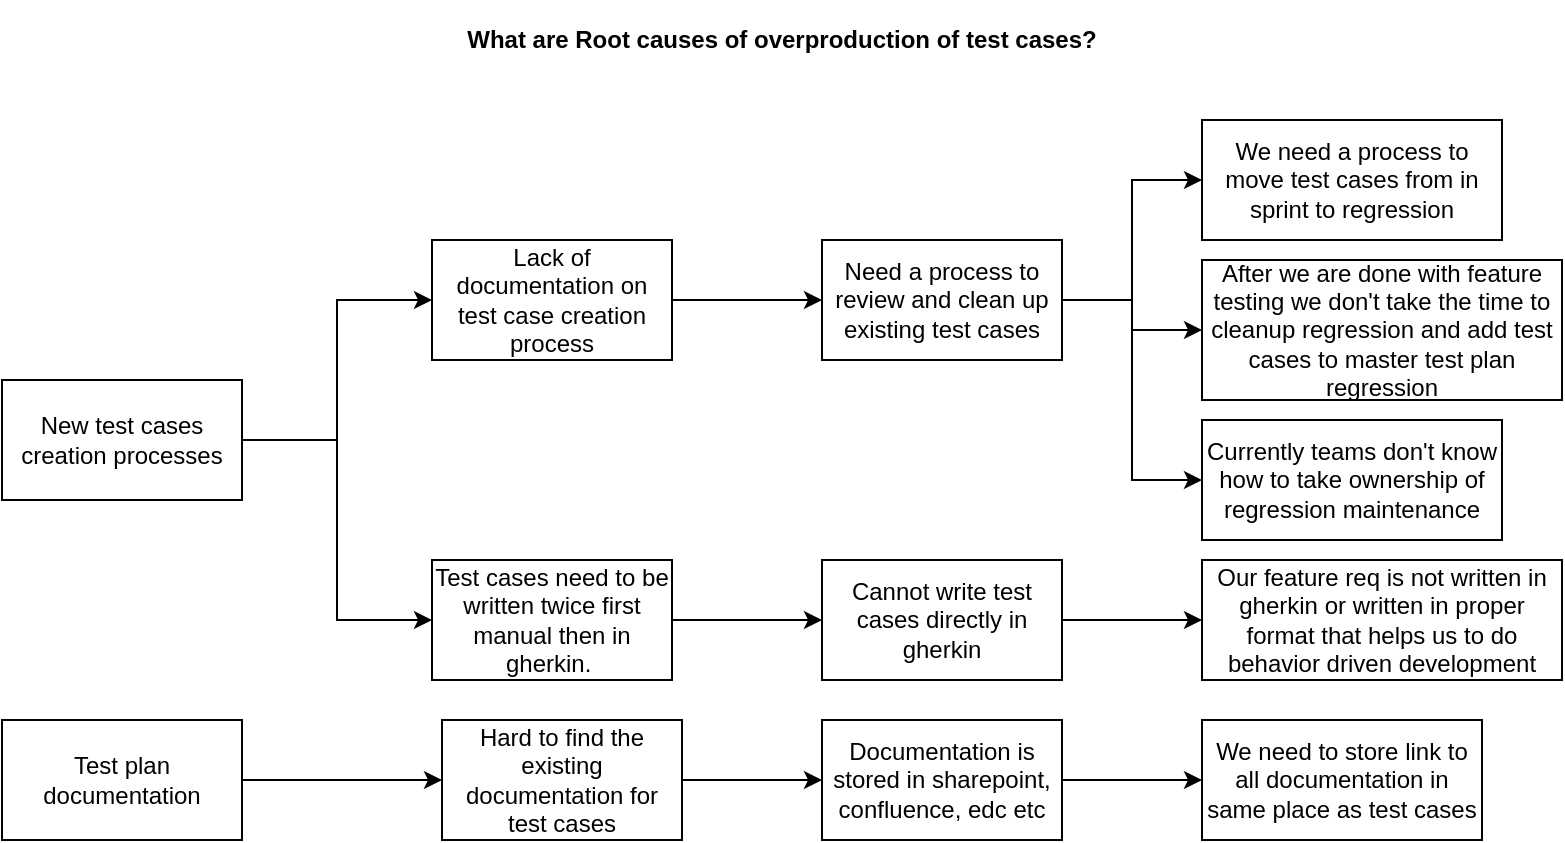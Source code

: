 <mxfile version="10.5.4" type="github"><diagram id="q9mP2dwKNPdgE-_ZH7fF" name="Page-1"><mxGraphModel dx="1443" dy="717" grid="1" gridSize="10" guides="1" tooltips="1" connect="1" arrows="1" fold="1" page="1" pageScale="1" pageWidth="850" pageHeight="1100" math="0" shadow="0"><root><mxCell id="0"/><mxCell id="1" parent="0"/><mxCell id="BRmfKzbNZKgoW0C_Xlo_-1" value="What are Root causes of overproduction of test cases?" style="text;html=1;strokeColor=none;fillColor=none;align=center;verticalAlign=middle;whiteSpace=wrap;rounded=0;fontStyle=1" parent="1" vertex="1"><mxGeometry x="200" y="20" width="500" height="40" as="geometry"/></mxCell><mxCell id="BRmfKzbNZKgoW0C_Xlo_-16" style="edgeStyle=orthogonalEdgeStyle;rounded=0;orthogonalLoop=1;jettySize=auto;html=1;entryX=0;entryY=0.5;entryDx=0;entryDy=0;" parent="1" source="BRmfKzbNZKgoW0C_Xlo_-2" target="BRmfKzbNZKgoW0C_Xlo_-3" edge="1"><mxGeometry relative="1" as="geometry"><mxPoint x="210" y="160" as="targetPoint"/></mxGeometry></mxCell><mxCell id="BRmfKzbNZKgoW0C_Xlo_-17" style="edgeStyle=orthogonalEdgeStyle;rounded=0;orthogonalLoop=1;jettySize=auto;html=1;entryX=0;entryY=0.5;entryDx=0;entryDy=0;" parent="1" source="BRmfKzbNZKgoW0C_Xlo_-2" target="BRmfKzbNZKgoW0C_Xlo_-6" edge="1"><mxGeometry relative="1" as="geometry"/></mxCell><mxCell id="BRmfKzbNZKgoW0C_Xlo_-2" value="New test cases creation processes" style="rounded=0;whiteSpace=wrap;html=1;" parent="1" vertex="1"><mxGeometry x="60" y="210" width="120" height="60" as="geometry"/></mxCell><mxCell id="BRmfKzbNZKgoW0C_Xlo_-18" value="" style="edgeStyle=orthogonalEdgeStyle;rounded=0;orthogonalLoop=1;jettySize=auto;html=1;" parent="1" source="BRmfKzbNZKgoW0C_Xlo_-3" target="BRmfKzbNZKgoW0C_Xlo_-5" edge="1"><mxGeometry relative="1" as="geometry"/></mxCell><mxCell id="BRmfKzbNZKgoW0C_Xlo_-3" value="Lack of documentation on test case creation process" style="rounded=0;whiteSpace=wrap;html=1;" parent="1" vertex="1"><mxGeometry x="275" y="140" width="120" height="60" as="geometry"/></mxCell><mxCell id="BRmfKzbNZKgoW0C_Xlo_-21" style="edgeStyle=orthogonalEdgeStyle;rounded=0;orthogonalLoop=1;jettySize=auto;html=1;entryX=0;entryY=0.5;entryDx=0;entryDy=0;" parent="1" source="BRmfKzbNZKgoW0C_Xlo_-5" target="BRmfKzbNZKgoW0C_Xlo_-11" edge="1"><mxGeometry relative="1" as="geometry"/></mxCell><mxCell id="BRmfKzbNZKgoW0C_Xlo_-22" style="edgeStyle=orthogonalEdgeStyle;rounded=0;orthogonalLoop=1;jettySize=auto;html=1;entryX=0;entryY=0.5;entryDx=0;entryDy=0;" parent="1" source="BRmfKzbNZKgoW0C_Xlo_-5" target="BRmfKzbNZKgoW0C_Xlo_-10" edge="1"><mxGeometry relative="1" as="geometry"/></mxCell><mxCell id="BRmfKzbNZKgoW0C_Xlo_-36" style="edgeStyle=orthogonalEdgeStyle;rounded=0;orthogonalLoop=1;jettySize=auto;html=1;entryX=0;entryY=0.5;entryDx=0;entryDy=0;" parent="1" source="BRmfKzbNZKgoW0C_Xlo_-5" target="BRmfKzbNZKgoW0C_Xlo_-35" edge="1"><mxGeometry relative="1" as="geometry"/></mxCell><mxCell id="BRmfKzbNZKgoW0C_Xlo_-5" value="Need a process to review and clean up existing test cases" style="rounded=0;whiteSpace=wrap;html=1;" parent="1" vertex="1"><mxGeometry x="470" y="140" width="120" height="60" as="geometry"/></mxCell><mxCell id="BRmfKzbNZKgoW0C_Xlo_-19" value="" style="edgeStyle=orthogonalEdgeStyle;rounded=0;orthogonalLoop=1;jettySize=auto;html=1;" parent="1" source="BRmfKzbNZKgoW0C_Xlo_-6" target="BRmfKzbNZKgoW0C_Xlo_-8" edge="1"><mxGeometry relative="1" as="geometry"/></mxCell><mxCell id="BRmfKzbNZKgoW0C_Xlo_-6" value="Test cases need to be written twice first manual then in gherkin.&amp;nbsp;" style="rounded=0;whiteSpace=wrap;html=1;" parent="1" vertex="1"><mxGeometry x="275" y="300" width="120" height="60" as="geometry"/></mxCell><mxCell id="BRmfKzbNZKgoW0C_Xlo_-7" value="Our feature req is not written in gherkin or written in proper format that helps us to do behavior driven development" style="rounded=0;whiteSpace=wrap;html=1;" parent="1" vertex="1"><mxGeometry x="660" y="300" width="180" height="60" as="geometry"/></mxCell><mxCell id="BRmfKzbNZKgoW0C_Xlo_-20" value="" style="edgeStyle=orthogonalEdgeStyle;rounded=0;orthogonalLoop=1;jettySize=auto;html=1;" parent="1" source="BRmfKzbNZKgoW0C_Xlo_-8" target="BRmfKzbNZKgoW0C_Xlo_-7" edge="1"><mxGeometry relative="1" as="geometry"/></mxCell><mxCell id="BRmfKzbNZKgoW0C_Xlo_-8" value="Cannot write test cases directly in gherkin" style="rounded=0;whiteSpace=wrap;html=1;" parent="1" vertex="1"><mxGeometry x="470" y="300" width="120" height="60" as="geometry"/></mxCell><mxCell id="BRmfKzbNZKgoW0C_Xlo_-10" value="We need a process to move test cases from in sprint to regression" style="rounded=0;whiteSpace=wrap;html=1;" parent="1" vertex="1"><mxGeometry x="660" y="80" width="150" height="60" as="geometry"/></mxCell><mxCell id="BRmfKzbNZKgoW0C_Xlo_-11" value="After we are done with feature testing we don't take the time to cleanup regression and add test cases to master test plan regression" style="rounded=0;whiteSpace=wrap;html=1;" parent="1" vertex="1"><mxGeometry x="660" y="150" width="180" height="70" as="geometry"/></mxCell><mxCell id="BRmfKzbNZKgoW0C_Xlo_-29" value="" style="edgeStyle=orthogonalEdgeStyle;rounded=0;orthogonalLoop=1;jettySize=auto;html=1;" parent="1" source="BRmfKzbNZKgoW0C_Xlo_-12" target="BRmfKzbNZKgoW0C_Xlo_-28" edge="1"><mxGeometry relative="1" as="geometry"/></mxCell><mxCell id="BRmfKzbNZKgoW0C_Xlo_-12" value="Test plan documentation" style="rounded=0;whiteSpace=wrap;html=1;" parent="1" vertex="1"><mxGeometry x="60" y="380" width="120" height="60" as="geometry"/></mxCell><mxCell id="BRmfKzbNZKgoW0C_Xlo_-28" value="Test plan documentation" style="rounded=0;whiteSpace=wrap;html=1;" parent="1" vertex="1"><mxGeometry x="280" y="380" width="100" height="60" as="geometry"/></mxCell><mxCell id="BRmfKzbNZKgoW0C_Xlo_-25" value="" style="edgeStyle=orthogonalEdgeStyle;rounded=0;orthogonalLoop=1;jettySize=auto;html=1;" parent="1" source="BRmfKzbNZKgoW0C_Xlo_-13" target="BRmfKzbNZKgoW0C_Xlo_-14" edge="1"><mxGeometry relative="1" as="geometry"/></mxCell><mxCell id="BRmfKzbNZKgoW0C_Xlo_-13" value="Hard to find the existing documentation for test cases" style="rounded=0;whiteSpace=wrap;html=1;" parent="1" vertex="1"><mxGeometry x="280" y="380" width="120" height="60" as="geometry"/></mxCell><mxCell id="BRmfKzbNZKgoW0C_Xlo_-24" value="" style="edgeStyle=orthogonalEdgeStyle;rounded=0;orthogonalLoop=1;jettySize=auto;html=1;" parent="1" source="BRmfKzbNZKgoW0C_Xlo_-14" target="BRmfKzbNZKgoW0C_Xlo_-15" edge="1"><mxGeometry relative="1" as="geometry"/></mxCell><mxCell id="BRmfKzbNZKgoW0C_Xlo_-14" value="Documentation is stored in sharepoint, confluence, edc etc" style="rounded=0;whiteSpace=wrap;html=1;" parent="1" vertex="1"><mxGeometry x="470" y="380" width="120" height="60" as="geometry"/></mxCell><mxCell id="BRmfKzbNZKgoW0C_Xlo_-15" value="We need to store link to all documentation in same place as test cases" style="rounded=0;whiteSpace=wrap;html=1;" parent="1" vertex="1"><mxGeometry x="660" y="380" width="140" height="60" as="geometry"/></mxCell><mxCell id="BRmfKzbNZKgoW0C_Xlo_-35" value="Currently teams don't know how to take ownership of regression maintenance" style="rounded=0;whiteSpace=wrap;html=1;" parent="1" vertex="1"><mxGeometry x="660" y="230" width="150" height="60" as="geometry"/></mxCell></root></mxGraphModel></diagram></mxfile>